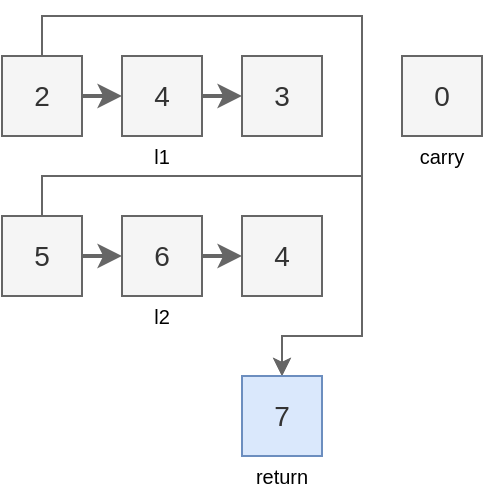 <mxfile version="26.0.9" pages="3">
  <diagram name="1" id="raGk_D8FTLXwgUmbc4jt">
    <mxGraphModel dx="2074" dy="1231" grid="1" gridSize="10" guides="1" tooltips="1" connect="1" arrows="1" fold="1" page="1" pageScale="1" pageWidth="320" pageHeight="320" math="0" shadow="0">
      <root>
        <mxCell id="0" />
        <mxCell id="1" parent="0" />
        <mxCell id="ARKdLqk96OYoiBVtiu2A-5" style="edgeStyle=orthogonalEdgeStyle;rounded=0;orthogonalLoop=1;jettySize=auto;html=1;exitX=1;exitY=0.5;exitDx=0;exitDy=0;entryX=0;entryY=0.5;entryDx=0;entryDy=0;strokeWidth=2;fillColor=#f5f5f5;strokeColor=#666666;" parent="1" source="zCmTgFsGxIaxcytd8qIg-1" target="zCmTgFsGxIaxcytd8qIg-2" edge="1">
          <mxGeometry relative="1" as="geometry" />
        </mxCell>
        <mxCell id="zCmTgFsGxIaxcytd8qIg-1" value="2" style="text;html=1;align=center;verticalAlign=middle;whiteSpace=wrap;rounded=0;fillColor=#f5f5f5;strokeColor=#666666;fontSize=14;fontColor=#333333;" parent="1" vertex="1">
          <mxGeometry x="40" y="60" width="40" height="40" as="geometry" />
        </mxCell>
        <mxCell id="ARKdLqk96OYoiBVtiu2A-6" style="edgeStyle=orthogonalEdgeStyle;rounded=0;orthogonalLoop=1;jettySize=auto;html=1;exitX=1;exitY=0.5;exitDx=0;exitDy=0;entryX=0;entryY=0.5;entryDx=0;entryDy=0;fillColor=#f5f5f5;strokeColor=#666666;strokeWidth=2;" parent="1" source="zCmTgFsGxIaxcytd8qIg-2" target="zCmTgFsGxIaxcytd8qIg-3" edge="1">
          <mxGeometry relative="1" as="geometry" />
        </mxCell>
        <mxCell id="zCmTgFsGxIaxcytd8qIg-2" value="4" style="text;html=1;align=center;verticalAlign=middle;whiteSpace=wrap;rounded=0;fillColor=#f5f5f5;strokeColor=#666666;fontSize=14;fontColor=#333333;" parent="1" vertex="1">
          <mxGeometry x="100" y="60" width="40" height="40" as="geometry" />
        </mxCell>
        <mxCell id="ARKdLqk96OYoiBVtiu2A-10" style="edgeStyle=orthogonalEdgeStyle;rounded=0;orthogonalLoop=1;jettySize=auto;html=1;exitX=0.5;exitY=0;exitDx=0;exitDy=0;entryX=0.5;entryY=0;entryDx=0;entryDy=0;fillColor=#f5f5f5;strokeColor=#666666;" parent="1" source="zCmTgFsGxIaxcytd8qIg-1" target="ARKdLqk96OYoiBVtiu2A-9" edge="1">
          <mxGeometry relative="1" as="geometry">
            <Array as="points">
              <mxPoint x="60" y="40" />
              <mxPoint x="220" y="40" />
              <mxPoint x="220" y="200" />
              <mxPoint x="180" y="200" />
            </Array>
          </mxGeometry>
        </mxCell>
        <mxCell id="zCmTgFsGxIaxcytd8qIg-3" value="3" style="text;html=1;align=center;verticalAlign=middle;whiteSpace=wrap;rounded=0;fillColor=#f5f5f5;strokeColor=#666666;fontSize=14;fontColor=#333333;" parent="1" vertex="1">
          <mxGeometry x="160" y="60" width="40" height="40" as="geometry" />
        </mxCell>
        <mxCell id="AQBsLTuEEX6UYwU5JBV7-1" value="l1" style="text;html=1;align=center;verticalAlign=middle;whiteSpace=wrap;rounded=0;fontSize=10;" parent="1" vertex="1">
          <mxGeometry x="40" y="100" width="160" height="20" as="geometry" />
        </mxCell>
        <mxCell id="ARKdLqk96OYoiBVtiu2A-7" style="edgeStyle=orthogonalEdgeStyle;rounded=0;orthogonalLoop=1;jettySize=auto;html=1;exitX=1;exitY=0.5;exitDx=0;exitDy=0;entryX=0;entryY=0.5;entryDx=0;entryDy=0;strokeWidth=2;fillColor=#f5f5f5;strokeColor=#666666;" parent="1" source="ARKdLqk96OYoiBVtiu2A-1" target="ARKdLqk96OYoiBVtiu2A-2" edge="1">
          <mxGeometry relative="1" as="geometry" />
        </mxCell>
        <mxCell id="ARKdLqk96OYoiBVtiu2A-1" value="5" style="text;html=1;align=center;verticalAlign=middle;whiteSpace=wrap;rounded=0;fillColor=#f5f5f5;strokeColor=#666666;fontSize=14;fontColor=#333333;" parent="1" vertex="1">
          <mxGeometry x="40" y="140" width="40" height="40" as="geometry" />
        </mxCell>
        <mxCell id="ARKdLqk96OYoiBVtiu2A-8" style="edgeStyle=orthogonalEdgeStyle;rounded=0;orthogonalLoop=1;jettySize=auto;html=1;exitX=1;exitY=0.5;exitDx=0;exitDy=0;entryX=0;entryY=0.5;entryDx=0;entryDy=0;strokeWidth=2;fillColor=#f5f5f5;strokeColor=#666666;" parent="1" source="ARKdLqk96OYoiBVtiu2A-2" target="ARKdLqk96OYoiBVtiu2A-3" edge="1">
          <mxGeometry relative="1" as="geometry" />
        </mxCell>
        <mxCell id="ARKdLqk96OYoiBVtiu2A-2" value="6" style="text;html=1;align=center;verticalAlign=middle;whiteSpace=wrap;rounded=0;fillColor=#f5f5f5;strokeColor=#666666;fontSize=14;fontColor=#333333;" parent="1" vertex="1">
          <mxGeometry x="100" y="140" width="40" height="40" as="geometry" />
        </mxCell>
        <mxCell id="ARKdLqk96OYoiBVtiu2A-11" style="edgeStyle=orthogonalEdgeStyle;rounded=0;orthogonalLoop=1;jettySize=auto;html=1;exitX=0.5;exitY=0;exitDx=0;exitDy=0;entryX=0.5;entryY=0;entryDx=0;entryDy=0;fillColor=#f5f5f5;strokeColor=#666666;" parent="1" source="ARKdLqk96OYoiBVtiu2A-1" target="ARKdLqk96OYoiBVtiu2A-9" edge="1">
          <mxGeometry relative="1" as="geometry">
            <Array as="points">
              <mxPoint x="60" y="120" />
              <mxPoint x="220" y="120" />
              <mxPoint x="220" y="200" />
              <mxPoint x="180" y="200" />
            </Array>
          </mxGeometry>
        </mxCell>
        <mxCell id="ARKdLqk96OYoiBVtiu2A-3" value="4" style="text;html=1;align=center;verticalAlign=middle;whiteSpace=wrap;rounded=0;fillColor=#f5f5f5;strokeColor=#666666;fontSize=14;fontColor=#333333;" parent="1" vertex="1">
          <mxGeometry x="160" y="140" width="40" height="40" as="geometry" />
        </mxCell>
        <mxCell id="ARKdLqk96OYoiBVtiu2A-4" value="l2" style="text;html=1;align=center;verticalAlign=middle;whiteSpace=wrap;rounded=0;fontSize=10;" parent="1" vertex="1">
          <mxGeometry x="40" y="180" width="160" height="20" as="geometry" />
        </mxCell>
        <mxCell id="ARKdLqk96OYoiBVtiu2A-9" value="7" style="text;html=1;align=center;verticalAlign=middle;whiteSpace=wrap;rounded=0;fillColor=#dae8fc;strokeColor=#6c8ebf;fontSize=14;fontColor=#333333;" parent="1" vertex="1">
          <mxGeometry x="160" y="220" width="40" height="40" as="geometry" />
        </mxCell>
        <mxCell id="ARKdLqk96OYoiBVtiu2A-12" value="return" style="text;html=1;align=center;verticalAlign=middle;whiteSpace=wrap;rounded=0;fontSize=10;" parent="1" vertex="1">
          <mxGeometry x="160" y="260" width="40" height="20" as="geometry" />
        </mxCell>
        <mxCell id="ARKdLqk96OYoiBVtiu2A-13" value="0" style="text;html=1;align=center;verticalAlign=middle;whiteSpace=wrap;rounded=0;fillColor=#f5f5f5;strokeColor=#666666;fontSize=14;fontColor=#333333;" parent="1" vertex="1">
          <mxGeometry x="240" y="60" width="40" height="40" as="geometry" />
        </mxCell>
        <mxCell id="ARKdLqk96OYoiBVtiu2A-14" value="carry" style="text;html=1;align=center;verticalAlign=middle;whiteSpace=wrap;rounded=0;fontSize=10;" parent="1" vertex="1">
          <mxGeometry x="240" y="100" width="40" height="20" as="geometry" />
        </mxCell>
      </root>
    </mxGraphModel>
  </diagram>
  <diagram name="2" id="Rppwf0OM6JcqHUhS3g6F">
    <mxGraphModel dx="2074" dy="1231" grid="1" gridSize="10" guides="1" tooltips="1" connect="1" arrows="1" fold="1" page="1" pageScale="1" pageWidth="320" pageHeight="320" math="0" shadow="0">
      <root>
        <mxCell id="VQfbc9Jr-YC_he8-z9He-0" />
        <mxCell id="VQfbc9Jr-YC_he8-z9He-1" parent="VQfbc9Jr-YC_he8-z9He-0" />
        <mxCell id="VQfbc9Jr-YC_he8-z9He-2" style="edgeStyle=orthogonalEdgeStyle;rounded=0;orthogonalLoop=1;jettySize=auto;html=1;exitX=1;exitY=0.5;exitDx=0;exitDy=0;entryX=0;entryY=0.5;entryDx=0;entryDy=0;strokeWidth=2;fillColor=#f5f5f5;strokeColor=#666666;" parent="VQfbc9Jr-YC_he8-z9He-1" source="VQfbc9Jr-YC_he8-z9He-3" target="VQfbc9Jr-YC_he8-z9He-5" edge="1">
          <mxGeometry relative="1" as="geometry" />
        </mxCell>
        <mxCell id="VQfbc9Jr-YC_he8-z9He-3" value="2" style="text;html=1;align=center;verticalAlign=middle;whiteSpace=wrap;rounded=0;fillColor=#f5f5f5;strokeColor=#666666;fontSize=14;fontColor=#333333;" parent="VQfbc9Jr-YC_he8-z9He-1" vertex="1">
          <mxGeometry x="40" y="60" width="40" height="40" as="geometry" />
        </mxCell>
        <mxCell id="VQfbc9Jr-YC_he8-z9He-4" style="edgeStyle=orthogonalEdgeStyle;rounded=0;orthogonalLoop=1;jettySize=auto;html=1;exitX=1;exitY=0.5;exitDx=0;exitDy=0;entryX=0;entryY=0.5;entryDx=0;entryDy=0;fillColor=#f5f5f5;strokeColor=#666666;strokeWidth=2;" parent="VQfbc9Jr-YC_he8-z9He-1" source="VQfbc9Jr-YC_he8-z9He-5" target="VQfbc9Jr-YC_he8-z9He-7" edge="1">
          <mxGeometry relative="1" as="geometry" />
        </mxCell>
        <mxCell id="VQfbc9Jr-YC_he8-z9He-5" value="4" style="text;html=1;align=center;verticalAlign=middle;whiteSpace=wrap;rounded=0;fillColor=#f5f5f5;strokeColor=#666666;fontSize=14;fontColor=#333333;" parent="VQfbc9Jr-YC_he8-z9He-1" vertex="1">
          <mxGeometry x="100" y="59.97" width="40" height="40" as="geometry" />
        </mxCell>
        <mxCell id="VQfbc9Jr-YC_he8-z9He-6" style="edgeStyle=orthogonalEdgeStyle;rounded=0;orthogonalLoop=1;jettySize=auto;html=1;exitX=0.5;exitY=0;exitDx=0;exitDy=0;entryX=0.5;entryY=0;entryDx=0;entryDy=0;fillColor=#f5f5f5;strokeColor=#666666;" parent="VQfbc9Jr-YC_he8-z9He-1" source="VQfbc9Jr-YC_he8-z9He-5" target="SPLsom2ApgbeP6_uoEC7-0" edge="1">
          <mxGeometry relative="1" as="geometry">
            <Array as="points">
              <mxPoint x="120" y="40" />
              <mxPoint x="220" y="40" />
              <mxPoint x="220" y="200" />
              <mxPoint x="120" y="200" />
            </Array>
          </mxGeometry>
        </mxCell>
        <mxCell id="VQfbc9Jr-YC_he8-z9He-7" value="3" style="text;html=1;align=center;verticalAlign=middle;whiteSpace=wrap;rounded=0;fillColor=#f5f5f5;strokeColor=#666666;fontSize=14;fontColor=#333333;" parent="VQfbc9Jr-YC_he8-z9He-1" vertex="1">
          <mxGeometry x="160" y="59.97" width="40" height="40" as="geometry" />
        </mxCell>
        <mxCell id="VQfbc9Jr-YC_he8-z9He-8" value="l1" style="text;html=1;align=center;verticalAlign=middle;whiteSpace=wrap;rounded=0;fontSize=10;" parent="VQfbc9Jr-YC_he8-z9He-1" vertex="1">
          <mxGeometry x="40" y="100" width="160" height="20" as="geometry" />
        </mxCell>
        <mxCell id="VQfbc9Jr-YC_he8-z9He-9" style="edgeStyle=orthogonalEdgeStyle;rounded=0;orthogonalLoop=1;jettySize=auto;html=1;exitX=1;exitY=0.5;exitDx=0;exitDy=0;entryX=0;entryY=0.5;entryDx=0;entryDy=0;strokeWidth=2;fillColor=#f5f5f5;strokeColor=#666666;" parent="VQfbc9Jr-YC_he8-z9He-1" source="VQfbc9Jr-YC_he8-z9He-10" target="VQfbc9Jr-YC_he8-z9He-12" edge="1">
          <mxGeometry relative="1" as="geometry" />
        </mxCell>
        <mxCell id="VQfbc9Jr-YC_he8-z9He-10" value="5" style="text;html=1;align=center;verticalAlign=middle;whiteSpace=wrap;rounded=0;fillColor=#f5f5f5;strokeColor=#666666;fontSize=14;fontColor=#333333;" parent="VQfbc9Jr-YC_he8-z9He-1" vertex="1">
          <mxGeometry x="40" y="139.97" width="40" height="40" as="geometry" />
        </mxCell>
        <mxCell id="VQfbc9Jr-YC_he8-z9He-11" style="edgeStyle=orthogonalEdgeStyle;rounded=0;orthogonalLoop=1;jettySize=auto;html=1;exitX=1;exitY=0.5;exitDx=0;exitDy=0;entryX=0;entryY=0.5;entryDx=0;entryDy=0;strokeWidth=2;fillColor=#f5f5f5;strokeColor=#666666;" parent="VQfbc9Jr-YC_he8-z9He-1" source="VQfbc9Jr-YC_he8-z9He-12" target="VQfbc9Jr-YC_he8-z9He-14" edge="1">
          <mxGeometry relative="1" as="geometry" />
        </mxCell>
        <mxCell id="VQfbc9Jr-YC_he8-z9He-12" value="6" style="text;html=1;align=center;verticalAlign=middle;whiteSpace=wrap;rounded=0;fillColor=#f5f5f5;strokeColor=#666666;fontSize=14;fontColor=#333333;" parent="VQfbc9Jr-YC_he8-z9He-1" vertex="1">
          <mxGeometry x="100" y="139.94" width="40" height="40" as="geometry" />
        </mxCell>
        <mxCell id="VQfbc9Jr-YC_he8-z9He-13" style="edgeStyle=orthogonalEdgeStyle;rounded=0;orthogonalLoop=1;jettySize=auto;html=1;exitX=0.5;exitY=0;exitDx=0;exitDy=0;entryX=0.5;entryY=0;entryDx=0;entryDy=0;fillColor=#f5f5f5;strokeColor=#666666;" parent="VQfbc9Jr-YC_he8-z9He-1" source="VQfbc9Jr-YC_he8-z9He-12" target="SPLsom2ApgbeP6_uoEC7-0" edge="1">
          <mxGeometry relative="1" as="geometry">
            <Array as="points">
              <mxPoint x="120" y="120" />
              <mxPoint x="220" y="120" />
              <mxPoint x="220" y="200" />
              <mxPoint x="120" y="200" />
            </Array>
          </mxGeometry>
        </mxCell>
        <mxCell id="VQfbc9Jr-YC_he8-z9He-14" value="4" style="text;html=1;align=center;verticalAlign=middle;whiteSpace=wrap;rounded=0;fillColor=#f5f5f5;strokeColor=#666666;fontSize=14;fontColor=#333333;" parent="VQfbc9Jr-YC_he8-z9He-1" vertex="1">
          <mxGeometry x="160" y="139.94" width="40" height="40" as="geometry" />
        </mxCell>
        <mxCell id="VQfbc9Jr-YC_he8-z9He-15" value="l2" style="text;html=1;align=center;verticalAlign=middle;whiteSpace=wrap;rounded=0;fontSize=10;" parent="VQfbc9Jr-YC_he8-z9He-1" vertex="1">
          <mxGeometry x="40" y="179.97" width="160" height="20" as="geometry" />
        </mxCell>
        <mxCell id="hU9d7umu_OKLn0DHEoQt-0" style="edgeStyle=orthogonalEdgeStyle;rounded=0;orthogonalLoop=1;jettySize=auto;html=1;exitX=0;exitY=0.5;exitDx=0;exitDy=0;entryX=1;entryY=0.5;entryDx=0;entryDy=0;fillColor=#f5f5f5;strokeColor=#666666;strokeWidth=2;" parent="VQfbc9Jr-YC_he8-z9He-1" source="VQfbc9Jr-YC_he8-z9He-16" target="SPLsom2ApgbeP6_uoEC7-0" edge="1">
          <mxGeometry relative="1" as="geometry" />
        </mxCell>
        <mxCell id="VQfbc9Jr-YC_he8-z9He-16" value="7" style="text;html=1;align=center;verticalAlign=middle;whiteSpace=wrap;rounded=0;fillColor=#f5f5f5;strokeColor=#666666;fontSize=14;fontColor=#333333;" parent="VQfbc9Jr-YC_he8-z9He-1" vertex="1">
          <mxGeometry x="160" y="220.0" width="40" height="40" as="geometry" />
        </mxCell>
        <mxCell id="VQfbc9Jr-YC_he8-z9He-17" value="result" style="text;html=1;align=center;verticalAlign=middle;whiteSpace=wrap;rounded=0;fontSize=10;" parent="VQfbc9Jr-YC_he8-z9He-1" vertex="1">
          <mxGeometry x="100" y="260" width="100" height="20" as="geometry" />
        </mxCell>
        <mxCell id="VQfbc9Jr-YC_he8-z9He-18" value="1" style="text;html=1;align=center;verticalAlign=middle;whiteSpace=wrap;rounded=0;fillColor=#d5e8d4;strokeColor=#82b366;fontSize=14;fontColor=#333333;" parent="VQfbc9Jr-YC_he8-z9He-1" vertex="1">
          <mxGeometry x="240" y="59.97" width="40" height="40" as="geometry" />
        </mxCell>
        <mxCell id="UETWy1TT2qabcaCUY5uz-0" style="edgeStyle=orthogonalEdgeStyle;rounded=0;orthogonalLoop=1;jettySize=auto;html=1;fillColor=#dae8fc;strokeColor=#6c8ebf;exitX=0.5;exitY=1;exitDx=0;exitDy=0;entryX=0.5;entryY=0;entryDx=0;entryDy=0;" parent="VQfbc9Jr-YC_he8-z9He-1" source="SPLsom2ApgbeP6_uoEC7-0" target="VQfbc9Jr-YC_he8-z9He-19" edge="1">
          <mxGeometry relative="1" as="geometry">
            <mxPoint x="120" y="319.97" as="sourcePoint" />
            <Array as="points">
              <mxPoint x="120" y="280" />
              <mxPoint x="260" y="280" />
            </Array>
          </mxGeometry>
        </mxCell>
        <mxCell id="SPLsom2ApgbeP6_uoEC7-0" value="0" style="text;html=1;align=center;verticalAlign=middle;whiteSpace=wrap;rounded=0;fillColor=#dae8fc;strokeColor=#6c8ebf;fontSize=14;fontColor=#333333;" parent="VQfbc9Jr-YC_he8-z9He-1" vertex="1">
          <mxGeometry x="100" y="220.0" width="40" height="40" as="geometry" />
        </mxCell>
        <mxCell id="VQfbc9Jr-YC_he8-z9He-19" value="carry" style="text;html=1;align=center;verticalAlign=middle;whiteSpace=wrap;rounded=0;fontSize=10;" parent="VQfbc9Jr-YC_he8-z9He-1" vertex="1">
          <mxGeometry x="240" y="99.97" width="40" height="20" as="geometry" />
        </mxCell>
      </root>
    </mxGraphModel>
  </diagram>
  <diagram name="3" id="bpC5qCRxDvII2PPvkH59">
    <mxGraphModel dx="2074" dy="1231" grid="1" gridSize="10" guides="1" tooltips="1" connect="1" arrows="1" fold="1" page="1" pageScale="1" pageWidth="320" pageHeight="320" math="0" shadow="0">
      <root>
        <mxCell id="sIPdUXVr7TP2xqPughqO-0" />
        <mxCell id="sIPdUXVr7TP2xqPughqO-1" parent="sIPdUXVr7TP2xqPughqO-0" />
        <mxCell id="sIPdUXVr7TP2xqPughqO-2" style="edgeStyle=orthogonalEdgeStyle;rounded=0;orthogonalLoop=1;jettySize=auto;html=1;exitX=1;exitY=0.5;exitDx=0;exitDy=0;entryX=0;entryY=0.5;entryDx=0;entryDy=0;strokeWidth=2;fillColor=#f5f5f5;strokeColor=#666666;" parent="sIPdUXVr7TP2xqPughqO-1" source="sIPdUXVr7TP2xqPughqO-3" target="sIPdUXVr7TP2xqPughqO-5" edge="1">
          <mxGeometry relative="1" as="geometry" />
        </mxCell>
        <mxCell id="sIPdUXVr7TP2xqPughqO-3" value="2" style="text;html=1;align=center;verticalAlign=middle;whiteSpace=wrap;rounded=0;fillColor=#f5f5f5;strokeColor=#666666;fontSize=14;fontColor=#333333;" parent="sIPdUXVr7TP2xqPughqO-1" vertex="1">
          <mxGeometry x="40" y="60" width="40" height="40" as="geometry" />
        </mxCell>
        <mxCell id="sIPdUXVr7TP2xqPughqO-4" style="edgeStyle=orthogonalEdgeStyle;rounded=0;orthogonalLoop=1;jettySize=auto;html=1;exitX=1;exitY=0.5;exitDx=0;exitDy=0;entryX=0;entryY=0.5;entryDx=0;entryDy=0;fillColor=#f5f5f5;strokeColor=#666666;strokeWidth=2;" parent="sIPdUXVr7TP2xqPughqO-1" source="sIPdUXVr7TP2xqPughqO-5" target="sIPdUXVr7TP2xqPughqO-7" edge="1">
          <mxGeometry relative="1" as="geometry">
            <mxPoint x="160" y="80" as="sourcePoint" />
          </mxGeometry>
        </mxCell>
        <mxCell id="sIPdUXVr7TP2xqPughqO-5" value="4" style="text;html=1;align=center;verticalAlign=middle;whiteSpace=wrap;rounded=0;fillColor=#f5f5f5;strokeColor=#666666;fontSize=14;fontColor=#333333;" parent="sIPdUXVr7TP2xqPughqO-1" vertex="1">
          <mxGeometry x="100" y="60" width="40" height="40" as="geometry" />
        </mxCell>
        <mxCell id="sIPdUXVr7TP2xqPughqO-6" style="edgeStyle=orthogonalEdgeStyle;rounded=0;orthogonalLoop=1;jettySize=auto;html=1;exitX=0.5;exitY=0;exitDx=0;exitDy=0;entryX=0.5;entryY=0;entryDx=0;entryDy=0;fillColor=#f5f5f5;strokeColor=#666666;" parent="sIPdUXVr7TP2xqPughqO-1" source="sIPdUXVr7TP2xqPughqO-7" target="FlXmGSzsxHPP0qsJPaAO-0" edge="1">
          <mxGeometry relative="1" as="geometry">
            <Array as="points">
              <mxPoint x="180" y="40" />
              <mxPoint x="220" y="40" />
              <mxPoint x="220" y="200" />
              <mxPoint x="60" y="200" />
            </Array>
          </mxGeometry>
        </mxCell>
        <mxCell id="sIPdUXVr7TP2xqPughqO-7" value="3" style="text;html=1;align=center;verticalAlign=middle;whiteSpace=wrap;rounded=0;fillColor=#f5f5f5;strokeColor=#666666;fontSize=14;fontColor=#333333;" parent="sIPdUXVr7TP2xqPughqO-1" vertex="1">
          <mxGeometry x="160" y="60" width="40" height="40" as="geometry" />
        </mxCell>
        <mxCell id="sIPdUXVr7TP2xqPughqO-8" value="l1" style="text;html=1;align=center;verticalAlign=middle;whiteSpace=wrap;rounded=0;fontSize=10;" parent="sIPdUXVr7TP2xqPughqO-1" vertex="1">
          <mxGeometry x="40" y="100" width="160" height="20" as="geometry" />
        </mxCell>
        <mxCell id="sIPdUXVr7TP2xqPughqO-9" style="edgeStyle=orthogonalEdgeStyle;rounded=0;orthogonalLoop=1;jettySize=auto;html=1;exitX=1;exitY=0.5;exitDx=0;exitDy=0;entryX=0;entryY=0.5;entryDx=0;entryDy=0;strokeWidth=2;fillColor=#f5f5f5;strokeColor=#666666;" parent="sIPdUXVr7TP2xqPughqO-1" source="sIPdUXVr7TP2xqPughqO-10" target="sIPdUXVr7TP2xqPughqO-12" edge="1">
          <mxGeometry relative="1" as="geometry" />
        </mxCell>
        <mxCell id="sIPdUXVr7TP2xqPughqO-10" value="5" style="text;html=1;align=center;verticalAlign=middle;whiteSpace=wrap;rounded=0;fillColor=#f5f5f5;strokeColor=#666666;fontSize=14;fontColor=#333333;" parent="sIPdUXVr7TP2xqPughqO-1" vertex="1">
          <mxGeometry x="40" y="140" width="40" height="40" as="geometry" />
        </mxCell>
        <mxCell id="sIPdUXVr7TP2xqPughqO-11" style="edgeStyle=orthogonalEdgeStyle;rounded=0;orthogonalLoop=1;jettySize=auto;html=1;exitX=1;exitY=0.5;exitDx=0;exitDy=0;entryX=0;entryY=0.5;entryDx=0;entryDy=0;strokeWidth=2;fillColor=#f5f5f5;strokeColor=#666666;" parent="sIPdUXVr7TP2xqPughqO-1" source="sIPdUXVr7TP2xqPughqO-12" target="sIPdUXVr7TP2xqPughqO-14" edge="1">
          <mxGeometry relative="1" as="geometry">
            <mxPoint x="160" y="160" as="sourcePoint" />
          </mxGeometry>
        </mxCell>
        <mxCell id="sIPdUXVr7TP2xqPughqO-12" value="6" style="text;html=1;align=center;verticalAlign=middle;whiteSpace=wrap;rounded=0;fillColor=#f5f5f5;strokeColor=#666666;fontSize=14;fontColor=#333333;" parent="sIPdUXVr7TP2xqPughqO-1" vertex="1">
          <mxGeometry x="100" y="140" width="40" height="40" as="geometry" />
        </mxCell>
        <mxCell id="sIPdUXVr7TP2xqPughqO-13" style="edgeStyle=orthogonalEdgeStyle;rounded=0;orthogonalLoop=1;jettySize=auto;html=1;exitX=0.5;exitY=0;exitDx=0;exitDy=0;entryX=0.5;entryY=0;entryDx=0;entryDy=0;fillColor=#f5f5f5;strokeColor=#666666;" parent="sIPdUXVr7TP2xqPughqO-1" source="sIPdUXVr7TP2xqPughqO-14" target="FlXmGSzsxHPP0qsJPaAO-0" edge="1">
          <mxGeometry relative="1" as="geometry">
            <Array as="points">
              <mxPoint x="180" y="120" />
              <mxPoint x="220" y="120" />
              <mxPoint x="220" y="200" />
              <mxPoint x="60" y="200" />
            </Array>
          </mxGeometry>
        </mxCell>
        <mxCell id="sIPdUXVr7TP2xqPughqO-14" value="4" style="text;html=1;align=center;verticalAlign=middle;whiteSpace=wrap;rounded=0;fillColor=#f5f5f5;strokeColor=#666666;fontSize=14;fontColor=#333333;" parent="sIPdUXVr7TP2xqPughqO-1" vertex="1">
          <mxGeometry x="160" y="140" width="40" height="40" as="geometry" />
        </mxCell>
        <mxCell id="sIPdUXVr7TP2xqPughqO-15" value="l2" style="text;html=1;align=center;verticalAlign=middle;whiteSpace=wrap;rounded=0;fontSize=10;" parent="sIPdUXVr7TP2xqPughqO-1" vertex="1">
          <mxGeometry x="40" y="180" width="160" height="20" as="geometry" />
        </mxCell>
        <mxCell id="sIPdUXVr7TP2xqPughqO-16" style="edgeStyle=orthogonalEdgeStyle;rounded=0;orthogonalLoop=1;jettySize=auto;html=1;exitX=0;exitY=0.5;exitDx=0;exitDy=0;entryX=1;entryY=0.5;entryDx=0;entryDy=0;fillColor=#f5f5f5;strokeColor=#666666;strokeWidth=2;" parent="sIPdUXVr7TP2xqPughqO-1" source="sIPdUXVr7TP2xqPughqO-17" target="sIPdUXVr7TP2xqPughqO-21" edge="1">
          <mxGeometry relative="1" as="geometry">
            <mxPoint x="160" y="240" as="targetPoint" />
          </mxGeometry>
        </mxCell>
        <mxCell id="sIPdUXVr7TP2xqPughqO-17" value="7" style="text;html=1;align=center;verticalAlign=middle;whiteSpace=wrap;rounded=0;fillColor=#f5f5f5;strokeColor=#666666;fontSize=14;fontColor=#333333;" parent="sIPdUXVr7TP2xqPughqO-1" vertex="1">
          <mxGeometry x="160" y="220" width="40" height="40" as="geometry" />
        </mxCell>
        <mxCell id="sIPdUXVr7TP2xqPughqO-18" value="result" style="text;html=1;align=center;verticalAlign=middle;whiteSpace=wrap;rounded=0;fontSize=10;" parent="sIPdUXVr7TP2xqPughqO-1" vertex="1">
          <mxGeometry x="40" y="260" width="160" height="20" as="geometry" />
        </mxCell>
        <mxCell id="sIPdUXVr7TP2xqPughqO-19" value="0" style="text;html=1;align=center;verticalAlign=middle;whiteSpace=wrap;rounded=0;fillColor=#d5e8d4;strokeColor=#82b366;fontSize=14;fontColor=#333333;" parent="sIPdUXVr7TP2xqPughqO-1" vertex="1">
          <mxGeometry x="240" y="60" width="40" height="40" as="geometry" />
        </mxCell>
        <mxCell id="uBXoZthBy9y_xXjyOrbH-0" style="edgeStyle=orthogonalEdgeStyle;rounded=0;orthogonalLoop=1;jettySize=auto;html=1;exitX=0.5;exitY=0;exitDx=0;exitDy=0;entryX=0.5;entryY=1;entryDx=0;entryDy=0;fillColor=#d5e8d4;strokeColor=#82b366;" parent="sIPdUXVr7TP2xqPughqO-1" source="sIPdUXVr7TP2xqPughqO-20" target="FlXmGSzsxHPP0qsJPaAO-0" edge="1">
          <mxGeometry relative="1" as="geometry">
            <Array as="points">
              <mxPoint x="260" y="280" />
              <mxPoint x="60" y="280" />
            </Array>
          </mxGeometry>
        </mxCell>
        <mxCell id="sIPdUXVr7TP2xqPughqO-20" value="carry" style="text;html=1;align=center;verticalAlign=middle;whiteSpace=wrap;rounded=0;fontSize=10;" parent="sIPdUXVr7TP2xqPughqO-1" vertex="1">
          <mxGeometry x="240" y="100" width="40" height="20" as="geometry" />
        </mxCell>
        <mxCell id="FlXmGSzsxHPP0qsJPaAO-1" style="edgeStyle=orthogonalEdgeStyle;rounded=0;orthogonalLoop=1;jettySize=auto;html=1;exitX=0;exitY=0.5;exitDx=0;exitDy=0;entryX=1;entryY=0.5;entryDx=0;entryDy=0;strokeWidth=2;fillColor=#f5f5f5;strokeColor=#666666;" parent="sIPdUXVr7TP2xqPughqO-1" source="sIPdUXVr7TP2xqPughqO-21" target="FlXmGSzsxHPP0qsJPaAO-0" edge="1">
          <mxGeometry relative="1" as="geometry" />
        </mxCell>
        <mxCell id="sIPdUXVr7TP2xqPughqO-21" value="0" style="text;html=1;align=center;verticalAlign=middle;whiteSpace=wrap;rounded=0;fillColor=#f5f5f5;strokeColor=#666666;fontSize=14;fontColor=#333333;" parent="sIPdUXVr7TP2xqPughqO-1" vertex="1">
          <mxGeometry x="100" y="220" width="40" height="40" as="geometry" />
        </mxCell>
        <mxCell id="FlXmGSzsxHPP0qsJPaAO-0" value="8" style="text;html=1;align=center;verticalAlign=middle;whiteSpace=wrap;rounded=0;fillColor=#ffe6cc;strokeColor=#d79b00;fontSize=14;fontColor=#333333;" parent="sIPdUXVr7TP2xqPughqO-1" vertex="1">
          <mxGeometry x="40" y="220" width="40" height="40" as="geometry" />
        </mxCell>
      </root>
    </mxGraphModel>
  </diagram>
</mxfile>
